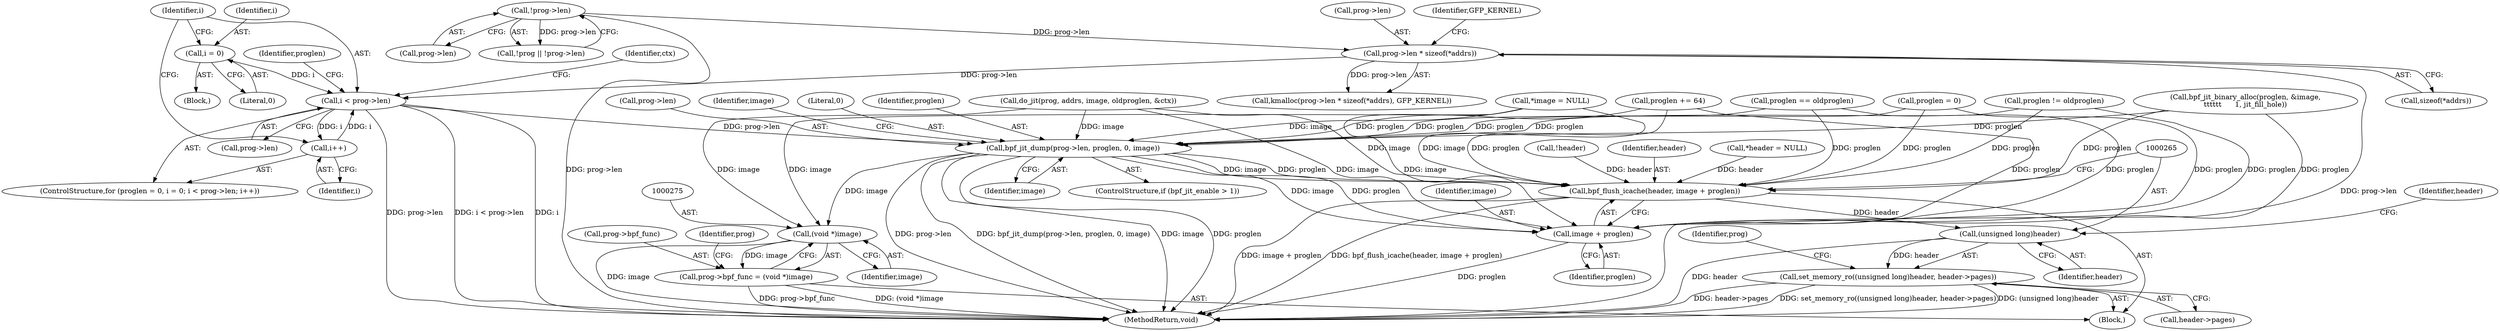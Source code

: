 digraph "0_linux_3f7352bf21f8fd7ba3e2fcef9488756f188e12be@pointer" {
"1000157" [label="(Call,i < prog->len)"];
"1000154" [label="(Call,i = 0)"];
"1000162" [label="(Call,i++)"];
"1000157" [label="(Call,i < prog->len)"];
"1000137" [label="(Call,prog->len * sizeof(*addrs))"];
"1000129" [label="(Call,!prog->len)"];
"1000248" [label="(Call,bpf_jit_dump(prog->len, proglen, 0, image))"];
"1000258" [label="(Call,bpf_flush_icache(header, image + proglen))"];
"1000264" [label="(Call,(unsigned long)header)"];
"1000263" [label="(Call,set_memory_ro((unsigned long)header, header->pages))"];
"1000260" [label="(Call,image + proglen)"];
"1000274" [label="(Call,(void *)image)"];
"1000270" [label="(Call,prog->bpf_func = (void *)image)"];
"1000258" [label="(Call,bpf_flush_icache(header, image + proglen))"];
"1000262" [label="(Identifier,proglen)"];
"1000129" [label="(Call,!prog->len)"];
"1000154" [label="(Call,i = 0)"];
"1000270" [label="(Call,prog->bpf_func = (void *)image)"];
"1000276" [label="(Identifier,image)"];
"1000285" [label="(MethodReturn,void)"];
"1000159" [label="(Call,prog->len)"];
"1000155" [label="(Identifier,i)"];
"1000238" [label="(Call,!header)"];
"1000267" [label="(Call,header->pages)"];
"1000271" [label="(Call,prog->bpf_func)"];
"1000136" [label="(Call,kmalloc(prog->len * sizeof(*addrs), GFP_KERNEL))"];
"1000190" [label="(Call,do_jit(prog, addrs, image, oldproglen, &ctx))"];
"1000231" [label="(Call,bpf_jit_binary_alloc(proglen, &image,\n\t\t\t\t\t\t      1, jit_fill_hole))"];
"1000260" [label="(Call,image + proglen)"];
"1000249" [label="(Call,prog->len)"];
"1000138" [label="(Call,prog->len)"];
"1000279" [label="(Identifier,prog)"];
"1000130" [label="(Call,prog->len)"];
"1000144" [label="(Identifier,GFP_KERNEL)"];
"1000151" [label="(Call,proglen = 0)"];
"1000256" [label="(Identifier,image)"];
"1000268" [label="(Identifier,header)"];
"1000156" [label="(Literal,0)"];
"1000263" [label="(Call,set_memory_ro((unsigned long)header, header->pages))"];
"1000149" [label="(ControlStructure,for (proglen = 0, i = 0; i < prog->len; i++))"];
"1000257" [label="(Block,)"];
"1000163" [label="(Identifier,i)"];
"1000266" [label="(Identifier,header)"];
"1000175" [label="(Identifier,ctx)"];
"1000272" [label="(Identifier,prog)"];
"1000259" [label="(Identifier,header)"];
"1000158" [label="(Identifier,i)"];
"1000254" [label="(Identifier,image)"];
"1000165" [label="(Call,proglen += 64)"];
"1000166" [label="(Identifier,proglen)"];
"1000253" [label="(Literal,0)"];
"1000162" [label="(Call,i++)"];
"1000225" [label="(Call,proglen == oldproglen)"];
"1000261" [label="(Identifier,image)"];
"1000157" [label="(Call,i < prog->len)"];
"1000150" [label="(Block,)"];
"1000214" [label="(Call,proglen != oldproglen)"];
"1000264" [label="(Call,(unsigned long)header)"];
"1000244" [label="(ControlStructure,if (bpf_jit_enable > 1))"];
"1000141" [label="(Call,sizeof(*addrs))"];
"1000137" [label="(Call,prog->len * sizeof(*addrs))"];
"1000105" [label="(Call,*header = NULL)"];
"1000248" [label="(Call,bpf_jit_dump(prog->len, proglen, 0, image))"];
"1000252" [label="(Identifier,proglen)"];
"1000115" [label="(Call,*image = NULL)"];
"1000126" [label="(Call,!prog || !prog->len)"];
"1000274" [label="(Call,(void *)image)"];
"1000157" -> "1000149"  [label="AST: "];
"1000157" -> "1000159"  [label="CFG: "];
"1000158" -> "1000157"  [label="AST: "];
"1000159" -> "1000157"  [label="AST: "];
"1000166" -> "1000157"  [label="CFG: "];
"1000175" -> "1000157"  [label="CFG: "];
"1000157" -> "1000285"  [label="DDG: prog->len"];
"1000157" -> "1000285"  [label="DDG: i < prog->len"];
"1000157" -> "1000285"  [label="DDG: i"];
"1000154" -> "1000157"  [label="DDG: i"];
"1000162" -> "1000157"  [label="DDG: i"];
"1000137" -> "1000157"  [label="DDG: prog->len"];
"1000157" -> "1000162"  [label="DDG: i"];
"1000157" -> "1000248"  [label="DDG: prog->len"];
"1000154" -> "1000150"  [label="AST: "];
"1000154" -> "1000156"  [label="CFG: "];
"1000155" -> "1000154"  [label="AST: "];
"1000156" -> "1000154"  [label="AST: "];
"1000158" -> "1000154"  [label="CFG: "];
"1000162" -> "1000149"  [label="AST: "];
"1000162" -> "1000163"  [label="CFG: "];
"1000163" -> "1000162"  [label="AST: "];
"1000158" -> "1000162"  [label="CFG: "];
"1000137" -> "1000136"  [label="AST: "];
"1000137" -> "1000141"  [label="CFG: "];
"1000138" -> "1000137"  [label="AST: "];
"1000141" -> "1000137"  [label="AST: "];
"1000144" -> "1000137"  [label="CFG: "];
"1000137" -> "1000285"  [label="DDG: prog->len"];
"1000137" -> "1000136"  [label="DDG: prog->len"];
"1000129" -> "1000137"  [label="DDG: prog->len"];
"1000129" -> "1000126"  [label="AST: "];
"1000129" -> "1000130"  [label="CFG: "];
"1000130" -> "1000129"  [label="AST: "];
"1000126" -> "1000129"  [label="CFG: "];
"1000129" -> "1000285"  [label="DDG: prog->len"];
"1000129" -> "1000126"  [label="DDG: prog->len"];
"1000248" -> "1000244"  [label="AST: "];
"1000248" -> "1000254"  [label="CFG: "];
"1000249" -> "1000248"  [label="AST: "];
"1000252" -> "1000248"  [label="AST: "];
"1000253" -> "1000248"  [label="AST: "];
"1000254" -> "1000248"  [label="AST: "];
"1000256" -> "1000248"  [label="CFG: "];
"1000248" -> "1000285"  [label="DDG: bpf_jit_dump(prog->len, proglen, 0, image)"];
"1000248" -> "1000285"  [label="DDG: image"];
"1000248" -> "1000285"  [label="DDG: proglen"];
"1000248" -> "1000285"  [label="DDG: prog->len"];
"1000214" -> "1000248"  [label="DDG: proglen"];
"1000225" -> "1000248"  [label="DDG: proglen"];
"1000231" -> "1000248"  [label="DDG: proglen"];
"1000151" -> "1000248"  [label="DDG: proglen"];
"1000165" -> "1000248"  [label="DDG: proglen"];
"1000190" -> "1000248"  [label="DDG: image"];
"1000115" -> "1000248"  [label="DDG: image"];
"1000248" -> "1000258"  [label="DDG: image"];
"1000248" -> "1000258"  [label="DDG: proglen"];
"1000248" -> "1000260"  [label="DDG: image"];
"1000248" -> "1000260"  [label="DDG: proglen"];
"1000248" -> "1000274"  [label="DDG: image"];
"1000258" -> "1000257"  [label="AST: "];
"1000258" -> "1000260"  [label="CFG: "];
"1000259" -> "1000258"  [label="AST: "];
"1000260" -> "1000258"  [label="AST: "];
"1000265" -> "1000258"  [label="CFG: "];
"1000258" -> "1000285"  [label="DDG: image + proglen"];
"1000258" -> "1000285"  [label="DDG: bpf_flush_icache(header, image + proglen)"];
"1000238" -> "1000258"  [label="DDG: header"];
"1000105" -> "1000258"  [label="DDG: header"];
"1000190" -> "1000258"  [label="DDG: image"];
"1000115" -> "1000258"  [label="DDG: image"];
"1000214" -> "1000258"  [label="DDG: proglen"];
"1000225" -> "1000258"  [label="DDG: proglen"];
"1000231" -> "1000258"  [label="DDG: proglen"];
"1000151" -> "1000258"  [label="DDG: proglen"];
"1000165" -> "1000258"  [label="DDG: proglen"];
"1000258" -> "1000264"  [label="DDG: header"];
"1000264" -> "1000263"  [label="AST: "];
"1000264" -> "1000266"  [label="CFG: "];
"1000265" -> "1000264"  [label="AST: "];
"1000266" -> "1000264"  [label="AST: "];
"1000268" -> "1000264"  [label="CFG: "];
"1000264" -> "1000285"  [label="DDG: header"];
"1000264" -> "1000263"  [label="DDG: header"];
"1000263" -> "1000257"  [label="AST: "];
"1000263" -> "1000267"  [label="CFG: "];
"1000267" -> "1000263"  [label="AST: "];
"1000272" -> "1000263"  [label="CFG: "];
"1000263" -> "1000285"  [label="DDG: header->pages"];
"1000263" -> "1000285"  [label="DDG: set_memory_ro((unsigned long)header, header->pages)"];
"1000263" -> "1000285"  [label="DDG: (unsigned long)header"];
"1000260" -> "1000262"  [label="CFG: "];
"1000261" -> "1000260"  [label="AST: "];
"1000262" -> "1000260"  [label="AST: "];
"1000260" -> "1000285"  [label="DDG: proglen"];
"1000190" -> "1000260"  [label="DDG: image"];
"1000115" -> "1000260"  [label="DDG: image"];
"1000214" -> "1000260"  [label="DDG: proglen"];
"1000225" -> "1000260"  [label="DDG: proglen"];
"1000231" -> "1000260"  [label="DDG: proglen"];
"1000151" -> "1000260"  [label="DDG: proglen"];
"1000165" -> "1000260"  [label="DDG: proglen"];
"1000274" -> "1000270"  [label="AST: "];
"1000274" -> "1000276"  [label="CFG: "];
"1000275" -> "1000274"  [label="AST: "];
"1000276" -> "1000274"  [label="AST: "];
"1000270" -> "1000274"  [label="CFG: "];
"1000274" -> "1000285"  [label="DDG: image"];
"1000274" -> "1000270"  [label="DDG: image"];
"1000190" -> "1000274"  [label="DDG: image"];
"1000115" -> "1000274"  [label="DDG: image"];
"1000270" -> "1000257"  [label="AST: "];
"1000271" -> "1000270"  [label="AST: "];
"1000279" -> "1000270"  [label="CFG: "];
"1000270" -> "1000285"  [label="DDG: (void *)image"];
"1000270" -> "1000285"  [label="DDG: prog->bpf_func"];
}
